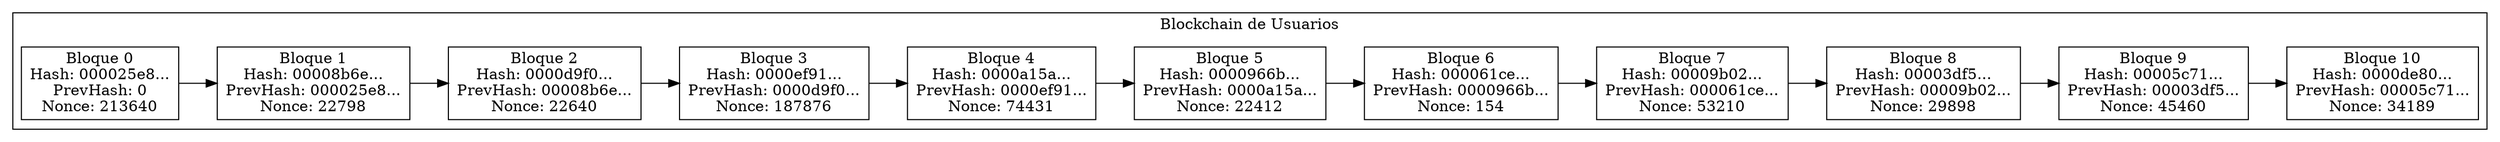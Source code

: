 digraph Blockchain {
    node [shape=record];
    graph [rankdir=LR];
    subgraph cluster_0 {
        label="Blockchain de Usuarios";
        block0 [label="Bloque 0\nHash: 000025e8...\nPrevHash: 0\nNonce: 213640"];
        block0 -> block1;
        block1 [label="Bloque 1\nHash: 00008b6e...\nPrevHash: 000025e8...\nNonce: 22798"];
        block1 -> block2;
        block2 [label="Bloque 2\nHash: 0000d9f0...\nPrevHash: 00008b6e...\nNonce: 22640"];
        block2 -> block3;
        block3 [label="Bloque 3\nHash: 0000ef91...\nPrevHash: 0000d9f0...\nNonce: 187876"];
        block3 -> block4;
        block4 [label="Bloque 4\nHash: 0000a15a...\nPrevHash: 0000ef91...\nNonce: 74431"];
        block4 -> block5;
        block5 [label="Bloque 5\nHash: 0000966b...\nPrevHash: 0000a15a...\nNonce: 22412"];
        block5 -> block6;
        block6 [label="Bloque 6\nHash: 000061ce...\nPrevHash: 0000966b...\nNonce: 154"];
        block6 -> block7;
        block7 [label="Bloque 7\nHash: 00009b02...\nPrevHash: 000061ce...\nNonce: 53210"];
        block7 -> block8;
        block8 [label="Bloque 8\nHash: 00003df5...\nPrevHash: 00009b02...\nNonce: 29898"];
        block8 -> block9;
        block9 [label="Bloque 9\nHash: 00005c71...\nPrevHash: 00003df5...\nNonce: 45460"];
        block9 -> block10;
        block10 [label="Bloque 10\nHash: 0000de80...\nPrevHash: 00005c71...\nNonce: 34189"];
    }
}
